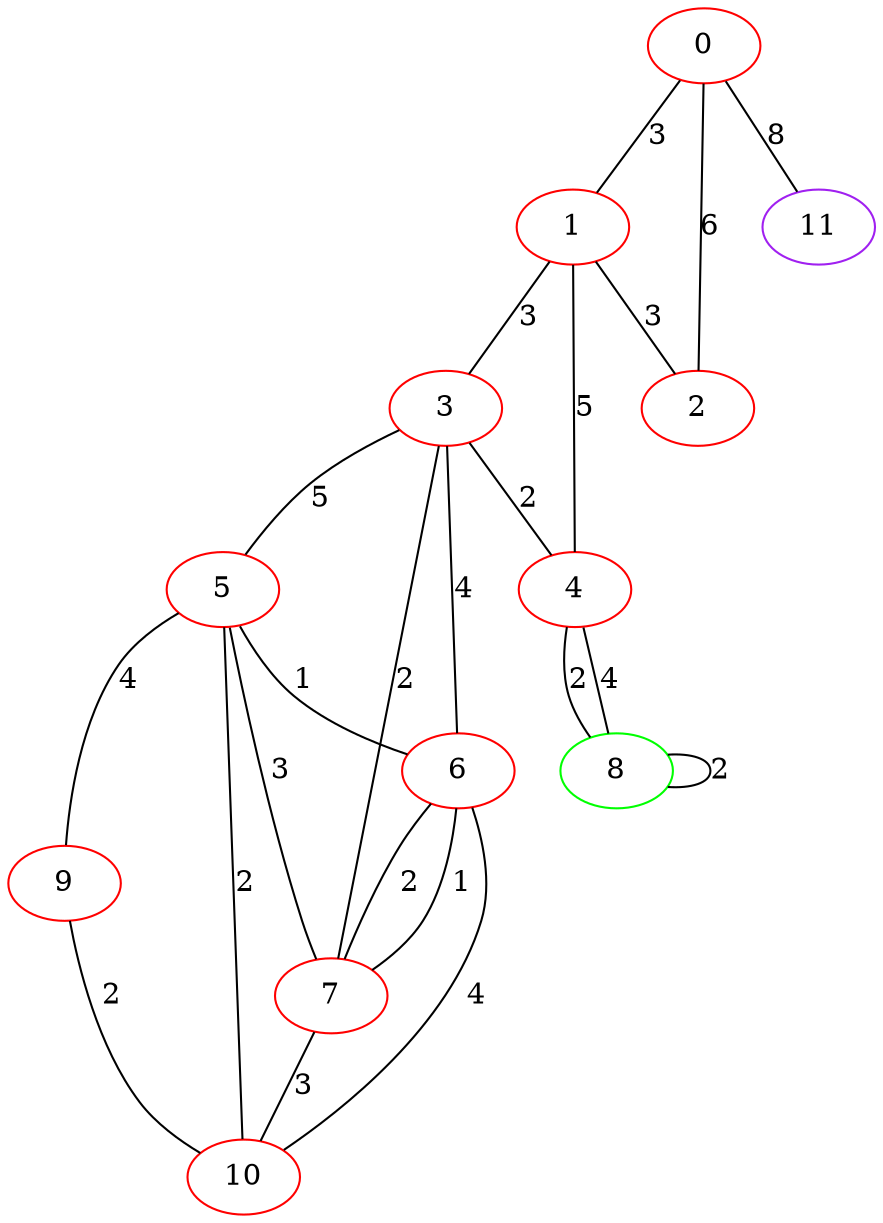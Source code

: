 graph "" {
0 [color=red, weight=1];
1 [color=red, weight=1];
2 [color=red, weight=1];
3 [color=red, weight=1];
4 [color=red, weight=1];
5 [color=red, weight=1];
6 [color=red, weight=1];
7 [color=red, weight=1];
8 [color=green, weight=2];
9 [color=red, weight=1];
10 [color=red, weight=1];
11 [color=purple, weight=4];
0 -- 1  [key=0, label=3];
0 -- 2  [key=0, label=6];
0 -- 11  [key=0, label=8];
1 -- 2  [key=0, label=3];
1 -- 3  [key=0, label=3];
1 -- 4  [key=0, label=5];
3 -- 4  [key=0, label=2];
3 -- 5  [key=0, label=5];
3 -- 6  [key=0, label=4];
3 -- 7  [key=0, label=2];
4 -- 8  [key=0, label=2];
4 -- 8  [key=1, label=4];
5 -- 9  [key=0, label=4];
5 -- 10  [key=0, label=2];
5 -- 6  [key=0, label=1];
5 -- 7  [key=0, label=3];
6 -- 10  [key=0, label=4];
6 -- 7  [key=0, label=1];
6 -- 7  [key=1, label=2];
7 -- 10  [key=0, label=3];
8 -- 8  [key=0, label=2];
9 -- 10  [key=0, label=2];
}
